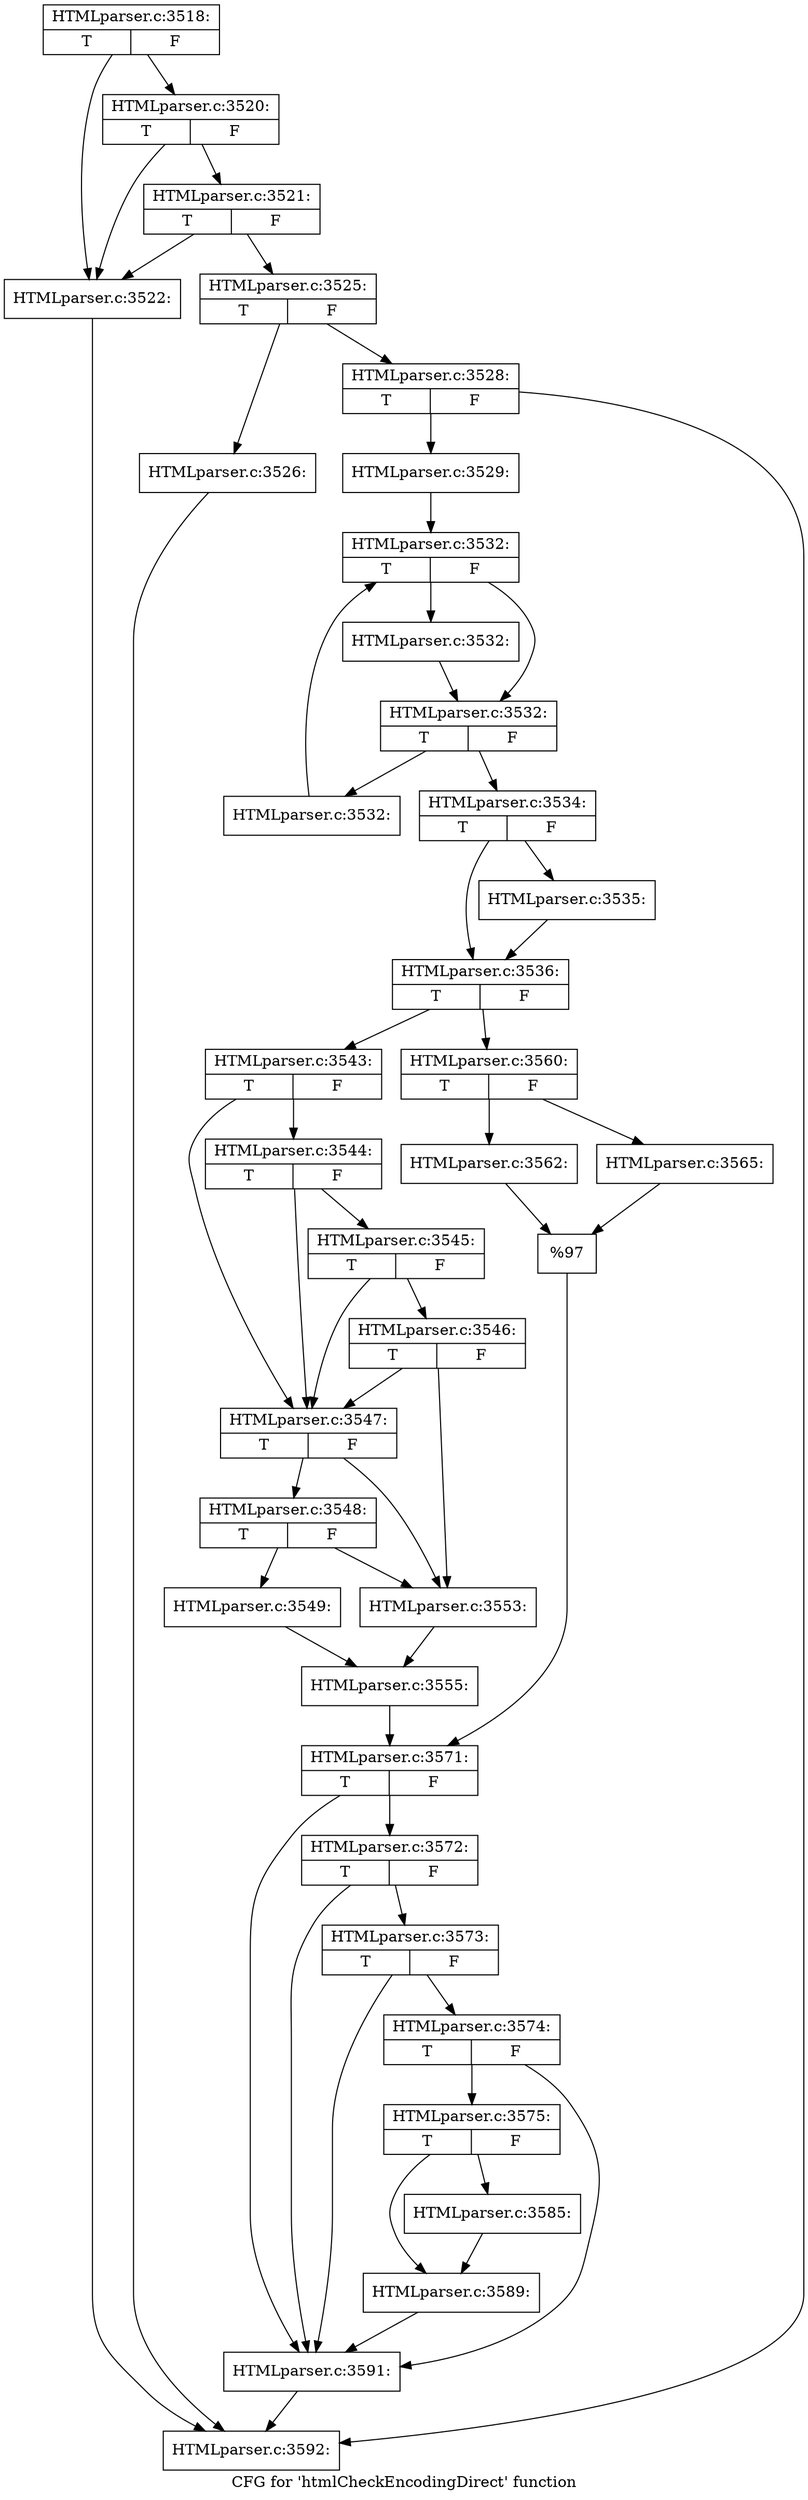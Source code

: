 digraph "CFG for 'htmlCheckEncodingDirect' function" {
	label="CFG for 'htmlCheckEncodingDirect' function";

	Node0x4717790 [shape=record,label="{HTMLparser.c:3518:|{<s0>T|<s1>F}}"];
	Node0x4717790 -> Node0x4717a20;
	Node0x4717790 -> Node0x4717b40;
	Node0x4717b40 [shape=record,label="{HTMLparser.c:3520:|{<s0>T|<s1>F}}"];
	Node0x4717b40 -> Node0x4717a20;
	Node0x4717b40 -> Node0x4717ac0;
	Node0x4717ac0 [shape=record,label="{HTMLparser.c:3521:|{<s0>T|<s1>F}}"];
	Node0x4717ac0 -> Node0x4717a20;
	Node0x4717ac0 -> Node0x4717a70;
	Node0x4717a20 [shape=record,label="{HTMLparser.c:3522:}"];
	Node0x4717a20 -> Node0x471e930;
	Node0x4717a70 [shape=record,label="{HTMLparser.c:3525:|{<s0>T|<s1>F}}"];
	Node0x4717a70 -> Node0x471e280;
	Node0x4717a70 -> Node0x471e2d0;
	Node0x471e280 [shape=record,label="{HTMLparser.c:3526:}"];
	Node0x471e280 -> Node0x471e930;
	Node0x471e2d0 [shape=record,label="{HTMLparser.c:3528:|{<s0>T|<s1>F}}"];
	Node0x471e2d0 -> Node0x471e8e0;
	Node0x471e2d0 -> Node0x471e930;
	Node0x471e8e0 [shape=record,label="{HTMLparser.c:3529:}"];
	Node0x471e8e0 -> Node0x471f1b0;
	Node0x471f1b0 [shape=record,label="{HTMLparser.c:3532:|{<s0>T|<s1>F}}"];
	Node0x471f1b0 -> Node0x471f3f0;
	Node0x471f1b0 -> Node0x471f440;
	Node0x471f440 [shape=record,label="{HTMLparser.c:3532:}"];
	Node0x471f440 -> Node0x471f3f0;
	Node0x471f3f0 [shape=record,label="{HTMLparser.c:3532:|{<s0>T|<s1>F}}"];
	Node0x471f3f0 -> Node0x471fa80;
	Node0x471f3f0 -> Node0x471f370;
	Node0x471fa80 [shape=record,label="{HTMLparser.c:3532:}"];
	Node0x471fa80 -> Node0x471f1b0;
	Node0x471f370 [shape=record,label="{HTMLparser.c:3534:|{<s0>T|<s1>F}}"];
	Node0x471f370 -> Node0x471fda0;
	Node0x471f370 -> Node0x471fdf0;
	Node0x471fda0 [shape=record,label="{HTMLparser.c:3535:}"];
	Node0x471fda0 -> Node0x471fdf0;
	Node0x471fdf0 [shape=record,label="{HTMLparser.c:3536:|{<s0>T|<s1>F}}"];
	Node0x471fdf0 -> Node0x4721510;
	Node0x471fdf0 -> Node0x47219a0;
	Node0x4721510 [shape=record,label="{HTMLparser.c:3543:|{<s0>T|<s1>F}}"];
	Node0x4721510 -> Node0x4721d00;
	Node0x4721510 -> Node0x4721df0;
	Node0x4721df0 [shape=record,label="{HTMLparser.c:3544:|{<s0>T|<s1>F}}"];
	Node0x4721df0 -> Node0x4721d00;
	Node0x4721df0 -> Node0x4721da0;
	Node0x4721da0 [shape=record,label="{HTMLparser.c:3545:|{<s0>T|<s1>F}}"];
	Node0x4721da0 -> Node0x4721d00;
	Node0x4721da0 -> Node0x4721d50;
	Node0x4721d50 [shape=record,label="{HTMLparser.c:3546:|{<s0>T|<s1>F}}"];
	Node0x4721d50 -> Node0x4721d00;
	Node0x4721d50 -> Node0x4721c60;
	Node0x4721d00 [shape=record,label="{HTMLparser.c:3547:|{<s0>T|<s1>F}}"];
	Node0x4721d00 -> Node0x4721cb0;
	Node0x4721d00 -> Node0x4721c60;
	Node0x4721cb0 [shape=record,label="{HTMLparser.c:3548:|{<s0>T|<s1>F}}"];
	Node0x4721cb0 -> Node0x4721bc0;
	Node0x4721cb0 -> Node0x4721c60;
	Node0x4721bc0 [shape=record,label="{HTMLparser.c:3549:}"];
	Node0x4721bc0 -> Node0x4721c10;
	Node0x4721c60 [shape=record,label="{HTMLparser.c:3553:}"];
	Node0x4721c60 -> Node0x4721c10;
	Node0x4721c10 [shape=record,label="{HTMLparser.c:3555:}"];
	Node0x4721c10 -> Node0x4721840;
	Node0x47219a0 [shape=record,label="{HTMLparser.c:3560:|{<s0>T|<s1>F}}"];
	Node0x47219a0 -> Node0x4723a20;
	Node0x47219a0 -> Node0x4723ac0;
	Node0x4723a20 [shape=record,label="{HTMLparser.c:3562:}"];
	Node0x4723a20 -> Node0x4723a70;
	Node0x4723ac0 [shape=record,label="{HTMLparser.c:3565:}"];
	Node0x4723ac0 -> Node0x4723a70;
	Node0x4723a70 [shape=record,label="{%97}"];
	Node0x4723a70 -> Node0x4721840;
	Node0x4721840 [shape=record,label="{HTMLparser.c:3571:|{<s0>T|<s1>F}}"];
	Node0x4721840 -> Node0x4724b90;
	Node0x4721840 -> Node0x4724a40;
	Node0x4724b90 [shape=record,label="{HTMLparser.c:3572:|{<s0>T|<s1>F}}"];
	Node0x4724b90 -> Node0x4724b10;
	Node0x4724b90 -> Node0x4724a40;
	Node0x4724b10 [shape=record,label="{HTMLparser.c:3573:|{<s0>T|<s1>F}}"];
	Node0x4724b10 -> Node0x4724a90;
	Node0x4724b10 -> Node0x4724a40;
	Node0x4724a90 [shape=record,label="{HTMLparser.c:3574:|{<s0>T|<s1>F}}"];
	Node0x4724a90 -> Node0x47249f0;
	Node0x4724a90 -> Node0x4724a40;
	Node0x47249f0 [shape=record,label="{HTMLparser.c:3575:|{<s0>T|<s1>F}}"];
	Node0x47249f0 -> Node0x4727a40;
	Node0x47249f0 -> Node0x47284a0;
	Node0x4727a40 [shape=record,label="{HTMLparser.c:3585:}"];
	Node0x4727a40 -> Node0x47284a0;
	Node0x47284a0 [shape=record,label="{HTMLparser.c:3589:}"];
	Node0x47284a0 -> Node0x4724a40;
	Node0x4724a40 [shape=record,label="{HTMLparser.c:3591:}"];
	Node0x4724a40 -> Node0x471e930;
	Node0x471e930 [shape=record,label="{HTMLparser.c:3592:}"];
}
